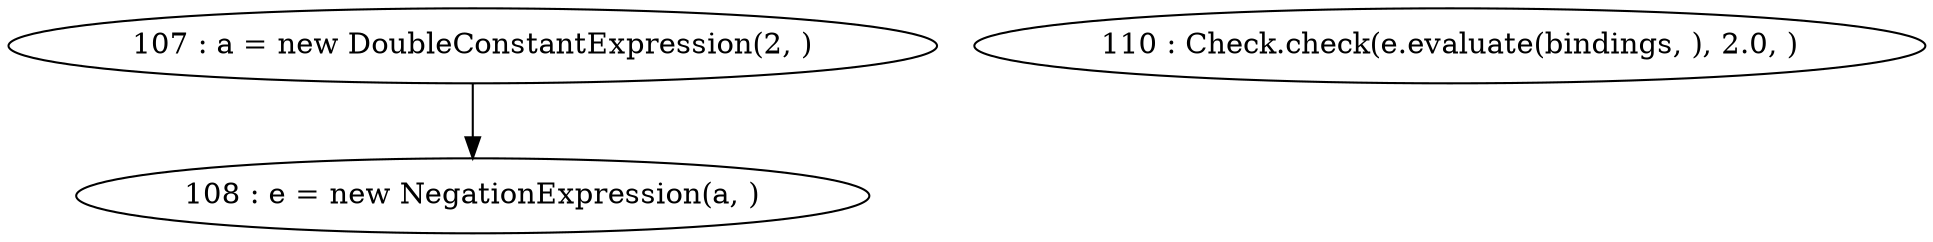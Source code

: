 digraph G {
"107 : a = new DoubleConstantExpression(2, )"
"107 : a = new DoubleConstantExpression(2, )" -> "108 : e = new NegationExpression(a, )"
"108 : e = new NegationExpression(a, )"
"110 : Check.check(e.evaluate(bindings, ), 2.0, )"
}